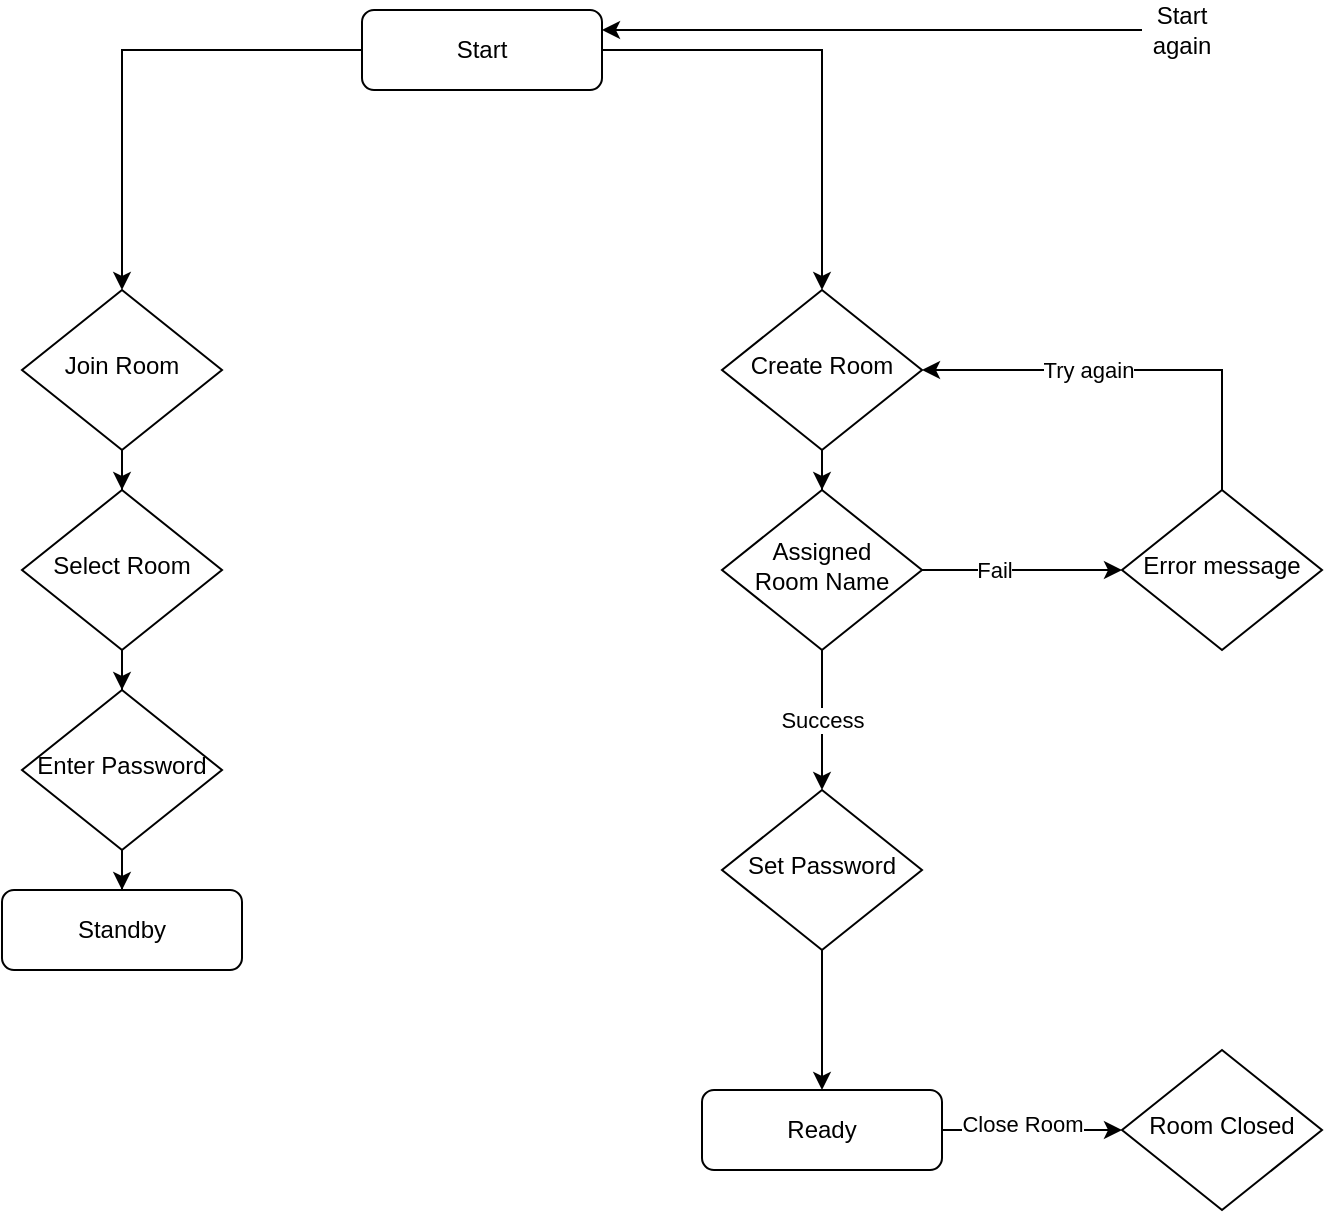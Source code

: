 <mxfile version="14.8.6" type="github">
  <diagram id="C5RBs43oDa-KdzZeNtuy" name="Page-1">
    <mxGraphModel dx="946" dy="614" grid="1" gridSize="10" guides="1" tooltips="1" connect="1" arrows="1" fold="1" page="1" pageScale="1" pageWidth="827" pageHeight="1169" math="0" shadow="0">
      <root>
        <mxCell id="WIyWlLk6GJQsqaUBKTNV-0" />
        <mxCell id="WIyWlLk6GJQsqaUBKTNV-1" parent="WIyWlLk6GJQsqaUBKTNV-0" />
        <mxCell id="a6TmxTxmOoRxFPdYBBuy-2" style="edgeStyle=orthogonalEdgeStyle;rounded=0;orthogonalLoop=1;jettySize=auto;html=1;entryX=0.5;entryY=0;entryDx=0;entryDy=0;" parent="WIyWlLk6GJQsqaUBKTNV-1" source="WIyWlLk6GJQsqaUBKTNV-3" target="a6TmxTxmOoRxFPdYBBuy-1" edge="1">
          <mxGeometry relative="1" as="geometry" />
        </mxCell>
        <mxCell id="a6TmxTxmOoRxFPdYBBuy-9" style="edgeStyle=orthogonalEdgeStyle;rounded=0;orthogonalLoop=1;jettySize=auto;html=1;" parent="WIyWlLk6GJQsqaUBKTNV-1" source="WIyWlLk6GJQsqaUBKTNV-3" target="WIyWlLk6GJQsqaUBKTNV-6" edge="1">
          <mxGeometry relative="1" as="geometry" />
        </mxCell>
        <mxCell id="WIyWlLk6GJQsqaUBKTNV-3" value="Start" style="rounded=1;whiteSpace=wrap;html=1;fontSize=12;glass=0;strokeWidth=1;shadow=0;" parent="WIyWlLk6GJQsqaUBKTNV-1" vertex="1">
          <mxGeometry x="340" y="20" width="120" height="40" as="geometry" />
        </mxCell>
        <mxCell id="a6TmxTxmOoRxFPdYBBuy-8" style="edgeStyle=orthogonalEdgeStyle;rounded=0;orthogonalLoop=1;jettySize=auto;html=1;entryX=0.5;entryY=0;entryDx=0;entryDy=0;" parent="WIyWlLk6GJQsqaUBKTNV-1" source="WIyWlLk6GJQsqaUBKTNV-6" target="WIyWlLk6GJQsqaUBKTNV-10" edge="1">
          <mxGeometry relative="1" as="geometry" />
        </mxCell>
        <mxCell id="WIyWlLk6GJQsqaUBKTNV-6" value="Join Room" style="rhombus;whiteSpace=wrap;html=1;shadow=0;fontFamily=Helvetica;fontSize=12;align=center;strokeWidth=1;spacing=6;spacingTop=-4;" parent="WIyWlLk6GJQsqaUBKTNV-1" vertex="1">
          <mxGeometry x="170" y="160" width="100" height="80" as="geometry" />
        </mxCell>
        <mxCell id="a6TmxTxmOoRxFPdYBBuy-4" style="edgeStyle=orthogonalEdgeStyle;rounded=0;orthogonalLoop=1;jettySize=auto;html=1;entryX=0.5;entryY=0;entryDx=0;entryDy=0;" parent="WIyWlLk6GJQsqaUBKTNV-1" source="WIyWlLk6GJQsqaUBKTNV-10" target="a6TmxTxmOoRxFPdYBBuy-3" edge="1">
          <mxGeometry relative="1" as="geometry" />
        </mxCell>
        <mxCell id="WIyWlLk6GJQsqaUBKTNV-10" value="Select Room" style="rhombus;whiteSpace=wrap;html=1;shadow=0;fontFamily=Helvetica;fontSize=12;align=center;strokeWidth=1;spacing=6;spacingTop=-4;" parent="WIyWlLk6GJQsqaUBKTNV-1" vertex="1">
          <mxGeometry x="170" y="260" width="100" height="80" as="geometry" />
        </mxCell>
        <mxCell id="a6TmxTxmOoRxFPdYBBuy-13" style="edgeStyle=orthogonalEdgeStyle;rounded=0;orthogonalLoop=1;jettySize=auto;html=1;entryX=0.5;entryY=0;entryDx=0;entryDy=0;" parent="WIyWlLk6GJQsqaUBKTNV-1" source="a6TmxTxmOoRxFPdYBBuy-1" target="a6TmxTxmOoRxFPdYBBuy-12" edge="1">
          <mxGeometry relative="1" as="geometry" />
        </mxCell>
        <mxCell id="a6TmxTxmOoRxFPdYBBuy-1" value="Create Room" style="rhombus;whiteSpace=wrap;html=1;shadow=0;fontFamily=Helvetica;fontSize=12;align=center;strokeWidth=1;spacing=6;spacingTop=-4;" parent="WIyWlLk6GJQsqaUBKTNV-1" vertex="1">
          <mxGeometry x="520" y="160" width="100" height="80" as="geometry" />
        </mxCell>
        <mxCell id="a6TmxTxmOoRxFPdYBBuy-7" style="edgeStyle=orthogonalEdgeStyle;rounded=0;orthogonalLoop=1;jettySize=auto;html=1;entryX=0.5;entryY=0;entryDx=0;entryDy=0;" parent="WIyWlLk6GJQsqaUBKTNV-1" source="a6TmxTxmOoRxFPdYBBuy-3" target="a6TmxTxmOoRxFPdYBBuy-6" edge="1">
          <mxGeometry relative="1" as="geometry" />
        </mxCell>
        <mxCell id="a6TmxTxmOoRxFPdYBBuy-3" value="Enter Password" style="rhombus;whiteSpace=wrap;html=1;shadow=0;fontFamily=Helvetica;fontSize=12;align=center;strokeWidth=1;spacing=6;spacingTop=-4;" parent="WIyWlLk6GJQsqaUBKTNV-1" vertex="1">
          <mxGeometry x="170" y="360" width="100" height="80" as="geometry" />
        </mxCell>
        <mxCell id="a6TmxTxmOoRxFPdYBBuy-6" value="Standby" style="rounded=1;whiteSpace=wrap;html=1;fontSize=12;glass=0;strokeWidth=1;shadow=0;" parent="WIyWlLk6GJQsqaUBKTNV-1" vertex="1">
          <mxGeometry x="160" y="460" width="120" height="40" as="geometry" />
        </mxCell>
        <mxCell id="a6TmxTxmOoRxFPdYBBuy-15" value="Success" style="edgeStyle=orthogonalEdgeStyle;rounded=0;orthogonalLoop=1;jettySize=auto;html=1;entryX=0.5;entryY=0;entryDx=0;entryDy=0;" parent="WIyWlLk6GJQsqaUBKTNV-1" source="a6TmxTxmOoRxFPdYBBuy-12" target="a6TmxTxmOoRxFPdYBBuy-14" edge="1">
          <mxGeometry relative="1" as="geometry" />
        </mxCell>
        <mxCell id="4xSykYgbS7McjfKSL_n1-2" style="edgeStyle=orthogonalEdgeStyle;rounded=0;orthogonalLoop=1;jettySize=auto;html=1;entryX=0;entryY=0.5;entryDx=0;entryDy=0;" edge="1" parent="WIyWlLk6GJQsqaUBKTNV-1" source="a6TmxTxmOoRxFPdYBBuy-12" target="4xSykYgbS7McjfKSL_n1-1">
          <mxGeometry relative="1" as="geometry" />
        </mxCell>
        <mxCell id="4xSykYgbS7McjfKSL_n1-3" value="Fail" style="edgeLabel;html=1;align=center;verticalAlign=middle;resizable=0;points=[];" vertex="1" connectable="0" parent="4xSykYgbS7McjfKSL_n1-2">
          <mxGeometry x="-0.294" relative="1" as="geometry">
            <mxPoint as="offset" />
          </mxGeometry>
        </mxCell>
        <mxCell id="a6TmxTxmOoRxFPdYBBuy-12" value="Assigned&lt;br&gt;Room Name" style="rhombus;whiteSpace=wrap;html=1;shadow=0;fontFamily=Helvetica;fontSize=12;align=center;strokeWidth=1;spacing=6;spacingTop=-4;" parent="WIyWlLk6GJQsqaUBKTNV-1" vertex="1">
          <mxGeometry x="520" y="260" width="100" height="80" as="geometry" />
        </mxCell>
        <mxCell id="a6TmxTxmOoRxFPdYBBuy-18" style="edgeStyle=orthogonalEdgeStyle;rounded=0;orthogonalLoop=1;jettySize=auto;html=1;entryX=0.5;entryY=0;entryDx=0;entryDy=0;" parent="WIyWlLk6GJQsqaUBKTNV-1" source="a6TmxTxmOoRxFPdYBBuy-14" target="a6TmxTxmOoRxFPdYBBuy-17" edge="1">
          <mxGeometry relative="1" as="geometry" />
        </mxCell>
        <mxCell id="a6TmxTxmOoRxFPdYBBuy-14" value="Set Password" style="rhombus;whiteSpace=wrap;html=1;shadow=0;fontFamily=Helvetica;fontSize=12;align=center;strokeWidth=1;spacing=6;spacingTop=-4;" parent="WIyWlLk6GJQsqaUBKTNV-1" vertex="1">
          <mxGeometry x="520" y="410" width="100" height="80" as="geometry" />
        </mxCell>
        <mxCell id="4xSykYgbS7McjfKSL_n1-10" style="edgeStyle=orthogonalEdgeStyle;rounded=0;orthogonalLoop=1;jettySize=auto;html=1;entryX=0;entryY=0.5;entryDx=0;entryDy=0;" edge="1" parent="WIyWlLk6GJQsqaUBKTNV-1" source="a6TmxTxmOoRxFPdYBBuy-17" target="4xSykYgbS7McjfKSL_n1-9">
          <mxGeometry relative="1" as="geometry" />
        </mxCell>
        <mxCell id="4xSykYgbS7McjfKSL_n1-11" value="Close Room" style="edgeLabel;html=1;align=center;verticalAlign=middle;resizable=0;points=[];" vertex="1" connectable="0" parent="4xSykYgbS7McjfKSL_n1-10">
          <mxGeometry x="-0.12" y="3" relative="1" as="geometry">
            <mxPoint as="offset" />
          </mxGeometry>
        </mxCell>
        <mxCell id="a6TmxTxmOoRxFPdYBBuy-17" value="Ready" style="rounded=1;whiteSpace=wrap;html=1;fontSize=12;glass=0;strokeWidth=1;shadow=0;" parent="WIyWlLk6GJQsqaUBKTNV-1" vertex="1">
          <mxGeometry x="510" y="560" width="120" height="40" as="geometry" />
        </mxCell>
        <mxCell id="4xSykYgbS7McjfKSL_n1-4" style="edgeStyle=orthogonalEdgeStyle;rounded=0;orthogonalLoop=1;jettySize=auto;html=1;exitX=0.5;exitY=0;exitDx=0;exitDy=0;entryX=1;entryY=0.5;entryDx=0;entryDy=0;" edge="1" parent="WIyWlLk6GJQsqaUBKTNV-1" source="4xSykYgbS7McjfKSL_n1-1" target="a6TmxTxmOoRxFPdYBBuy-1">
          <mxGeometry relative="1" as="geometry" />
        </mxCell>
        <mxCell id="4xSykYgbS7McjfKSL_n1-5" value="Try again" style="edgeLabel;html=1;align=center;verticalAlign=middle;resizable=0;points=[];" vertex="1" connectable="0" parent="4xSykYgbS7McjfKSL_n1-4">
          <mxGeometry x="0.098" relative="1" as="geometry">
            <mxPoint x="-12" as="offset" />
          </mxGeometry>
        </mxCell>
        <mxCell id="4xSykYgbS7McjfKSL_n1-1" value="Error message" style="rhombus;whiteSpace=wrap;html=1;shadow=0;fontFamily=Helvetica;fontSize=12;align=center;strokeWidth=1;spacing=6;spacingTop=-4;" vertex="1" parent="WIyWlLk6GJQsqaUBKTNV-1">
          <mxGeometry x="720" y="260" width="100" height="80" as="geometry" />
        </mxCell>
        <mxCell id="4xSykYgbS7McjfKSL_n1-8" style="edgeStyle=orthogonalEdgeStyle;rounded=0;orthogonalLoop=1;jettySize=auto;html=1;entryX=1;entryY=0.25;entryDx=0;entryDy=0;" edge="1" parent="WIyWlLk6GJQsqaUBKTNV-1" source="4xSykYgbS7McjfKSL_n1-7" target="WIyWlLk6GJQsqaUBKTNV-3">
          <mxGeometry relative="1" as="geometry" />
        </mxCell>
        <mxCell id="4xSykYgbS7McjfKSL_n1-7" value="Start again" style="text;html=1;strokeColor=none;fillColor=none;align=center;verticalAlign=middle;whiteSpace=wrap;rounded=0;" vertex="1" parent="WIyWlLk6GJQsqaUBKTNV-1">
          <mxGeometry x="730" y="20" width="40" height="20" as="geometry" />
        </mxCell>
        <mxCell id="4xSykYgbS7McjfKSL_n1-9" value="Room Closed" style="rhombus;whiteSpace=wrap;html=1;shadow=0;fontFamily=Helvetica;fontSize=12;align=center;strokeWidth=1;spacing=6;spacingTop=-4;" vertex="1" parent="WIyWlLk6GJQsqaUBKTNV-1">
          <mxGeometry x="720" y="540" width="100" height="80" as="geometry" />
        </mxCell>
      </root>
    </mxGraphModel>
  </diagram>
</mxfile>
